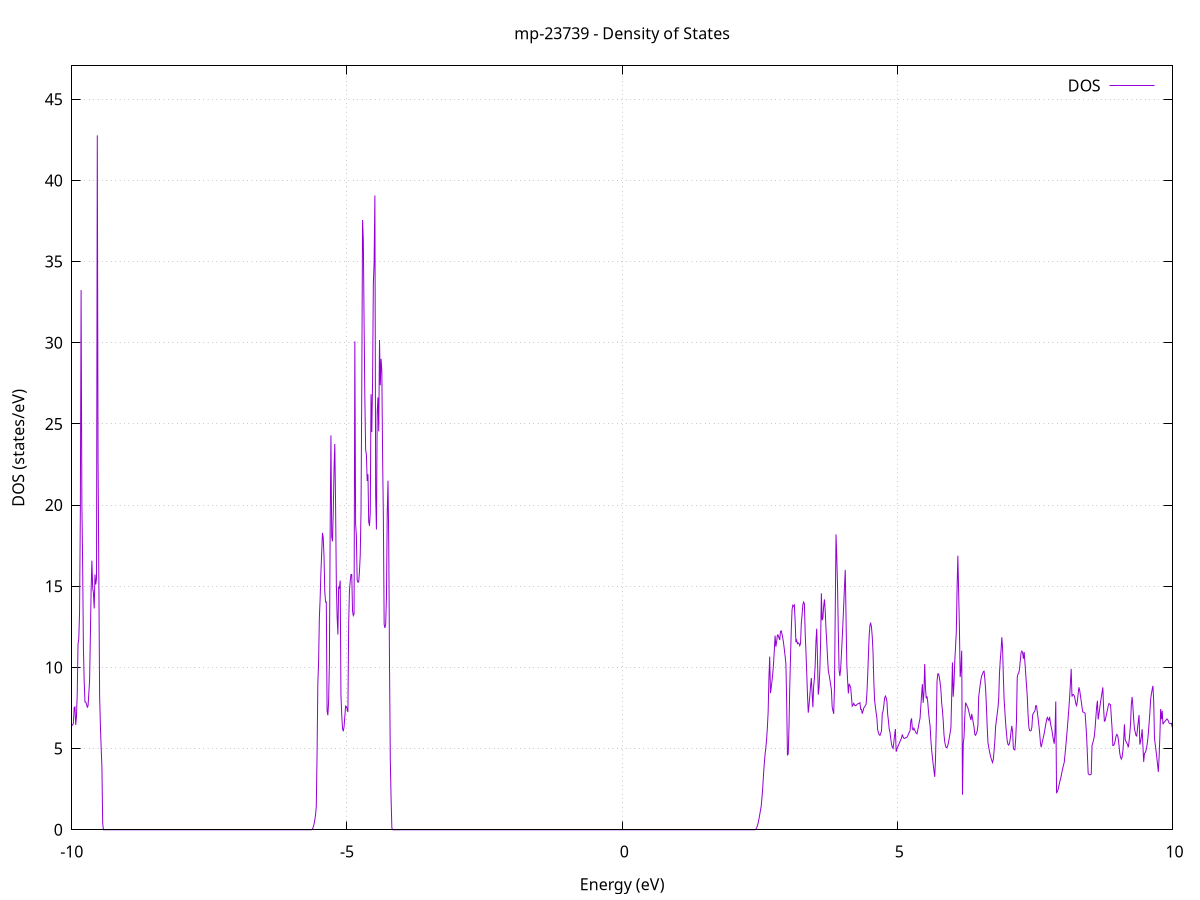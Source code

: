set title 'mp-23739 - Density of States'
set xlabel 'Energy (eV)'
set ylabel 'DOS (states/eV)'
set grid
set xrange [-10:10]
set yrange [0:47.058]
set xzeroaxis lt -1
set terminal png size 800,600
set output 'mp-23739_dos_gnuplot.png'
plot '-' using 1:2 with lines title 'DOS'
-11.610400 0.000000
-11.596300 0.000000
-11.582300 0.000000
-11.568300 0.000000
-11.554300 0.000000
-11.540300 0.000000
-11.526300 0.000000
-11.512300 0.000000
-11.498300 0.000000
-11.484300 0.000000
-11.470200 0.000000
-11.456200 0.000000
-11.442200 0.000000
-11.428200 0.000000
-11.414200 0.000000
-11.400200 0.000000
-11.386200 0.000000
-11.372200 0.000000
-11.358200 0.000000
-11.344100 0.000000
-11.330100 0.000000
-11.316100 0.000000
-11.302100 0.000000
-11.288100 0.000000
-11.274100 0.000000
-11.260100 0.000000
-11.246100 0.000000
-11.232100 0.000000
-11.218000 0.000000
-11.204000 0.000000
-11.190000 0.000000
-11.176000 0.000000
-11.162000 0.000000
-11.148000 0.000000
-11.134000 0.000000
-11.120000 0.000000
-11.105900 0.000000
-11.091900 0.000000
-11.077900 0.000000
-11.063900 0.000000
-11.049900 0.000000
-11.035900 0.000000
-11.021900 0.000000
-11.007900 0.000000
-10.993900 0.000000
-10.979800 0.000000
-10.965800 0.000000
-10.951800 0.000000
-10.937800 0.000000
-10.923800 0.000000
-10.909800 0.000000
-10.895800 0.000000
-10.881800 0.000000
-10.867800 0.000000
-10.853700 0.000000
-10.839700 0.000000
-10.825700 0.000000
-10.811700 0.000000
-10.797700 0.000000
-10.783700 0.000000
-10.769700 0.000000
-10.755700 0.000000
-10.741700 0.000000
-10.727600 0.000000
-10.713600 0.000000
-10.699600 0.000000
-10.685600 0.000000
-10.671600 0.000000
-10.657600 0.000000
-10.643600 0.000000
-10.629600 0.000000
-10.615600 0.000000
-10.601500 0.000000
-10.587500 0.000000
-10.573500 0.000000
-10.559500 0.000000
-10.545500 0.000000
-10.531500 0.000000
-10.517500 0.000000
-10.503500 0.000000
-10.489500 0.000000
-10.475400 0.000000
-10.461400 0.000000
-10.447400 0.000000
-10.433400 0.000000
-10.419400 0.000000
-10.405400 0.000000
-10.391400 0.000000
-10.377400 0.000000
-10.363400 0.000000
-10.349300 0.000000
-10.335300 0.000200
-10.321300 0.035800
-10.307300 0.131600
-10.293300 0.287500
-10.279300 0.503700
-10.265300 0.780000
-10.251300 1.116500
-10.237300 1.505500
-10.223200 1.937100
-10.209200 2.411200
-10.195200 3.106600
-10.181200 3.801700
-10.167200 4.405700
-10.153200 4.922100
-10.139200 5.577100
-10.125200 6.037100
-10.111200 6.338300
-10.097100 6.574700
-10.083100 6.738800
-10.069100 6.669900
-10.055100 6.524400
-10.041100 6.302000
-10.027100 6.356700
-10.013100 6.386200
-9.999100 6.413500
-9.985100 6.467000
-9.971000 6.546700
-9.957000 7.515400
-9.943000 7.563800
-9.929000 6.458200
-9.915000 6.984500
-9.901000 8.403600
-9.887000 11.443000
-9.873000 11.767000
-9.859000 13.339200
-9.844900 19.534400
-9.830900 33.247000
-9.816900 20.152100
-9.802900 16.360600
-9.788900 11.187400
-9.774900 9.143500
-9.760900 7.878700
-9.746900 7.868300
-9.732900 7.742300
-9.718800 7.551600
-9.704800 7.627500
-9.690800 8.382700
-9.676800 9.178200
-9.662800 11.898700
-9.648800 14.783200
-9.634800 16.575100
-9.620800 14.913200
-9.606800 14.573000
-9.592700 13.633000
-9.578700 15.725500
-9.564700 15.115100
-9.550700 15.461300
-9.536700 42.779800
-9.522700 22.685300
-9.508700 15.693300
-9.494700 8.252100
-9.480700 6.491800
-9.466600 5.080900
-9.452600 3.857400
-9.438600 0.387700
-9.424600 0.000000
-9.410600 0.000000
-9.396600 0.000000
-9.382600 0.000000
-9.368600 0.000000
-9.354500 0.000000
-9.340500 0.000000
-9.326500 0.000000
-9.312500 0.000000
-9.298500 0.000000
-9.284500 0.000000
-9.270500 0.000000
-9.256500 0.000000
-9.242500 0.000000
-9.228400 0.000000
-9.214400 0.000000
-9.200400 0.000000
-9.186400 0.000000
-9.172400 0.000000
-9.158400 0.000000
-9.144400 0.000000
-9.130400 0.000000
-9.116400 0.000000
-9.102300 0.000000
-9.088300 0.000000
-9.074300 0.000000
-9.060300 0.000000
-9.046300 0.000000
-9.032300 0.000000
-9.018300 0.000000
-9.004300 0.000000
-8.990300 0.000000
-8.976200 0.000000
-8.962200 0.000000
-8.948200 0.000000
-8.934200 0.000000
-8.920200 0.000000
-8.906200 0.000000
-8.892200 0.000000
-8.878200 0.000000
-8.864200 0.000000
-8.850100 0.000000
-8.836100 0.000000
-8.822100 0.000000
-8.808100 0.000000
-8.794100 0.000000
-8.780100 0.000000
-8.766100 0.000000
-8.752100 0.000000
-8.738100 0.000000
-8.724000 0.000000
-8.710000 0.000000
-8.696000 0.000000
-8.682000 0.000000
-8.668000 0.000000
-8.654000 0.000000
-8.640000 0.000000
-8.626000 0.000000
-8.612000 0.000000
-8.597900 0.000000
-8.583900 0.000000
-8.569900 0.000000
-8.555900 0.000000
-8.541900 0.000000
-8.527900 0.000000
-8.513900 0.000000
-8.499900 0.000000
-8.485900 0.000000
-8.471800 0.000000
-8.457800 0.000000
-8.443800 0.000000
-8.429800 0.000000
-8.415800 0.000000
-8.401800 0.000000
-8.387800 0.000000
-8.373800 0.000000
-8.359800 0.000000
-8.345700 0.000000
-8.331700 0.000000
-8.317700 0.000000
-8.303700 0.000000
-8.289700 0.000000
-8.275700 0.000000
-8.261700 0.000000
-8.247700 0.000000
-8.233700 0.000000
-8.219600 0.000000
-8.205600 0.000000
-8.191600 0.000000
-8.177600 0.000000
-8.163600 0.000000
-8.149600 0.000000
-8.135600 0.000000
-8.121600 0.000000
-8.107600 0.000000
-8.093500 0.000000
-8.079500 0.000000
-8.065500 0.000000
-8.051500 0.000000
-8.037500 0.000000
-8.023500 0.000000
-8.009500 0.000000
-7.995500 0.000000
-7.981500 0.000000
-7.967400 0.000000
-7.953400 0.000000
-7.939400 0.000000
-7.925400 0.000000
-7.911400 0.000000
-7.897400 0.000000
-7.883400 0.000000
-7.869400 0.000000
-7.855400 0.000000
-7.841300 0.000000
-7.827300 0.000000
-7.813300 0.000000
-7.799300 0.000000
-7.785300 0.000000
-7.771300 0.000000
-7.757300 0.000000
-7.743300 0.000000
-7.729300 0.000000
-7.715200 0.000000
-7.701200 0.000000
-7.687200 0.000000
-7.673200 0.000000
-7.659200 0.000000
-7.645200 0.000000
-7.631200 0.000000
-7.617200 0.000000
-7.603100 0.000000
-7.589100 0.000000
-7.575100 0.000000
-7.561100 0.000000
-7.547100 0.000000
-7.533100 0.000000
-7.519100 0.000000
-7.505100 0.000000
-7.491100 0.000000
-7.477000 0.000000
-7.463000 0.000000
-7.449000 0.000000
-7.435000 0.000000
-7.421000 0.000000
-7.407000 0.000000
-7.393000 0.000000
-7.379000 0.000000
-7.365000 0.000000
-7.350900 0.000000
-7.336900 0.000000
-7.322900 0.000000
-7.308900 0.000000
-7.294900 0.000000
-7.280900 0.000000
-7.266900 0.000000
-7.252900 0.000000
-7.238900 0.000000
-7.224800 0.000000
-7.210800 0.000000
-7.196800 0.000000
-7.182800 0.000000
-7.168800 0.000000
-7.154800 0.000000
-7.140800 0.000000
-7.126800 0.000000
-7.112800 0.000000
-7.098700 0.000000
-7.084700 0.000000
-7.070700 0.000000
-7.056700 0.000000
-7.042700 0.000000
-7.028700 0.000000
-7.014700 0.000000
-7.000700 0.000000
-6.986700 0.000000
-6.972600 0.000000
-6.958600 0.000000
-6.944600 0.000000
-6.930600 0.000000
-6.916600 0.000000
-6.902600 0.000000
-6.888600 0.000000
-6.874600 0.000000
-6.860600 0.000000
-6.846500 0.000000
-6.832500 0.000000
-6.818500 0.000000
-6.804500 0.000000
-6.790500 0.000000
-6.776500 0.000000
-6.762500 0.000000
-6.748500 0.000000
-6.734500 0.000000
-6.720400 0.000000
-6.706400 0.000000
-6.692400 0.000000
-6.678400 0.000000
-6.664400 0.000000
-6.650400 0.000000
-6.636400 0.000000
-6.622400 0.000000
-6.608400 0.000000
-6.594300 0.000000
-6.580300 0.000000
-6.566300 0.000000
-6.552300 0.000000
-6.538300 0.000000
-6.524300 0.000000
-6.510300 0.000000
-6.496300 0.000000
-6.482300 0.000000
-6.468200 0.000000
-6.454200 0.000000
-6.440200 0.000000
-6.426200 0.000000
-6.412200 0.000000
-6.398200 0.000000
-6.384200 0.000000
-6.370200 0.000000
-6.356200 0.000000
-6.342100 0.000000
-6.328100 0.000000
-6.314100 0.000000
-6.300100 0.000000
-6.286100 0.000000
-6.272100 0.000000
-6.258100 0.000000
-6.244100 0.000000
-6.230100 0.000000
-6.216000 0.000000
-6.202000 0.000000
-6.188000 0.000000
-6.174000 0.000000
-6.160000 0.000000
-6.146000 0.000000
-6.132000 0.000000
-6.118000 0.000000
-6.104000 0.000000
-6.089900 0.000000
-6.075900 0.000000
-6.061900 0.000000
-6.047900 0.000000
-6.033900 0.000000
-6.019900 0.000000
-6.005900 0.000000
-5.991900 0.000000
-5.977900 0.000000
-5.963800 0.000000
-5.949800 0.000000
-5.935800 0.000000
-5.921800 0.000000
-5.907800 0.000000
-5.893800 0.000000
-5.879800 0.000000
-5.865800 0.000000
-5.851700 0.000000
-5.837700 0.000000
-5.823700 0.000000
-5.809700 0.000000
-5.795700 0.000000
-5.781700 0.000000
-5.767700 0.000000
-5.753700 0.000000
-5.739700 0.000000
-5.725600 0.000000
-5.711600 0.000000
-5.697600 0.000000
-5.683600 0.000000
-5.669600 0.000000
-5.655600 0.000000
-5.641600 0.000400
-5.627600 0.042300
-5.613600 0.153800
-5.599500 0.334800
-5.585500 0.585500
-5.571500 0.905600
-5.557500 1.421600
-5.543500 4.672200
-5.529500 8.972800
-5.515500 10.333500
-5.501500 13.070600
-5.487500 14.243000
-5.473400 15.860900
-5.459400 17.049300
-5.445400 18.285500
-5.431400 17.972400
-5.417400 16.866900
-5.403400 14.693500
-5.389400 14.027500
-5.375400 14.031700
-5.361400 7.315300
-5.347300 7.054000
-5.333300 7.910800
-5.319300 10.360600
-5.305300 18.564300
-5.291300 24.295700
-5.277300 18.040700
-5.263300 17.769200
-5.249300 19.515400
-5.235300 22.186500
-5.221200 23.764800
-5.207200 20.113100
-5.193200 15.163600
-5.179200 13.157400
-5.165200 12.028600
-5.151200 14.989900
-5.137200 14.903000
-5.123200 15.351800
-5.109200 8.267800
-5.095100 7.064200
-5.081100 6.250900
-5.067100 6.066300
-5.053100 6.344100
-5.039100 6.968600
-5.025100 7.622100
-5.011100 7.585200
-4.997100 7.445000
-4.983100 7.250600
-4.969000 12.694600
-4.955000 14.729600
-4.941000 15.305600
-4.927000 15.724600
-4.913000 15.725400
-4.899000 13.474100
-4.885000 13.195100
-4.871000 13.296100
-4.857000 30.087800
-4.842900 18.824900
-4.828900 18.111800
-4.814900 15.389400
-4.800900 15.252900
-4.786900 15.265500
-4.772900 15.920900
-4.758900 16.924900
-4.744900 19.538100
-4.730900 27.223300
-4.716800 37.564300
-4.702800 36.346900
-4.688800 31.210900
-4.674800 26.521900
-4.660800 23.413000
-4.646800 23.088700
-4.632800 21.486000
-4.618800 21.904100
-4.604800 18.974000
-4.590700 18.724300
-4.576700 19.532800
-4.562700 26.831700
-4.548700 24.498700
-4.534700 27.617900
-4.520700 33.642800
-4.506700 34.935200
-4.492700 39.075300
-4.478700 20.600000
-4.464600 18.498300
-4.450600 25.709400
-4.436600 26.633100
-4.422600 24.543800
-4.408600 30.170500
-4.394600 27.383500
-4.380600 29.010500
-4.366600 28.251300
-4.352600 23.065000
-4.338500 19.193800
-4.324500 12.662600
-4.310500 12.432100
-4.296500 12.666400
-4.282500 14.305900
-4.268500 19.528200
-4.254500 21.506400
-4.240500 17.508600
-4.226500 9.956900
-4.212400 4.254700
-4.198400 1.921700
-4.184400 0.116900
-4.170400 0.000000
-4.156400 0.000000
-4.142400 0.000000
-4.128400 0.000000
-4.114400 0.000000
-4.100300 0.000000
-4.086300 0.000000
-4.072300 0.000000
-4.058300 0.000000
-4.044300 0.000000
-4.030300 0.000000
-4.016300 0.000000
-4.002300 0.000000
-3.988300 0.000000
-3.974200 0.000000
-3.960200 0.000000
-3.946200 0.000000
-3.932200 0.000000
-3.918200 0.000000
-3.904200 0.000000
-3.890200 0.000000
-3.876200 0.000000
-3.862200 0.000000
-3.848100 0.000000
-3.834100 0.000000
-3.820100 0.000000
-3.806100 0.000000
-3.792100 0.000000
-3.778100 0.000000
-3.764100 0.000000
-3.750100 0.000000
-3.736100 0.000000
-3.722000 0.000000
-3.708000 0.000000
-3.694000 0.000000
-3.680000 0.000000
-3.666000 0.000000
-3.652000 0.000000
-3.638000 0.000000
-3.624000 0.000000
-3.610000 0.000000
-3.595900 0.000000
-3.581900 0.000000
-3.567900 0.000000
-3.553900 0.000000
-3.539900 0.000000
-3.525900 0.000000
-3.511900 0.000000
-3.497900 0.000000
-3.483900 0.000000
-3.469800 0.000000
-3.455800 0.000000
-3.441800 0.000000
-3.427800 0.000000
-3.413800 0.000000
-3.399800 0.000000
-3.385800 0.000000
-3.371800 0.000000
-3.357800 0.000000
-3.343700 0.000000
-3.329700 0.000000
-3.315700 0.000000
-3.301700 0.000000
-3.287700 0.000000
-3.273700 0.000000
-3.259700 0.000000
-3.245700 0.000000
-3.231700 0.000000
-3.217600 0.000000
-3.203600 0.000000
-3.189600 0.000000
-3.175600 0.000000
-3.161600 0.000000
-3.147600 0.000000
-3.133600 0.000000
-3.119600 0.000000
-3.105600 0.000000
-3.091500 0.000000
-3.077500 0.000000
-3.063500 0.000000
-3.049500 0.000000
-3.035500 0.000000
-3.021500 0.000000
-3.007500 0.000000
-2.993500 0.000000
-2.979500 0.000000
-2.965400 0.000000
-2.951400 0.000000
-2.937400 0.000000
-2.923400 0.000000
-2.909400 0.000000
-2.895400 0.000000
-2.881400 0.000000
-2.867400 0.000000
-2.853400 0.000000
-2.839300 0.000000
-2.825300 0.000000
-2.811300 0.000000
-2.797300 0.000000
-2.783300 0.000000
-2.769300 0.000000
-2.755300 0.000000
-2.741300 0.000000
-2.727300 0.000000
-2.713200 0.000000
-2.699200 0.000000
-2.685200 0.000000
-2.671200 0.000000
-2.657200 0.000000
-2.643200 0.000000
-2.629200 0.000000
-2.615200 0.000000
-2.601200 0.000000
-2.587100 0.000000
-2.573100 0.000000
-2.559100 0.000000
-2.545100 0.000000
-2.531100 0.000000
-2.517100 0.000000
-2.503100 0.000000
-2.489100 0.000000
-2.475100 0.000000
-2.461000 0.000000
-2.447000 0.000000
-2.433000 0.000000
-2.419000 0.000000
-2.405000 0.000000
-2.391000 0.000000
-2.377000 0.000000
-2.363000 0.000000
-2.349000 0.000000
-2.334900 0.000000
-2.320900 0.000000
-2.306900 0.000000
-2.292900 0.000000
-2.278900 0.000000
-2.264900 0.000000
-2.250900 0.000000
-2.236900 0.000000
-2.222800 0.000000
-2.208800 0.000000
-2.194800 0.000000
-2.180800 0.000000
-2.166800 0.000000
-2.152800 0.000000
-2.138800 0.000000
-2.124800 0.000000
-2.110800 0.000000
-2.096700 0.000000
-2.082700 0.000000
-2.068700 0.000000
-2.054700 0.000000
-2.040700 0.000000
-2.026700 0.000000
-2.012700 0.000000
-1.998700 0.000000
-1.984700 0.000000
-1.970600 0.000000
-1.956600 0.000000
-1.942600 0.000000
-1.928600 0.000000
-1.914600 0.000000
-1.900600 0.000000
-1.886600 0.000000
-1.872600 0.000000
-1.858600 0.000000
-1.844500 0.000000
-1.830500 0.000000
-1.816500 0.000000
-1.802500 0.000000
-1.788500 0.000000
-1.774500 0.000000
-1.760500 0.000000
-1.746500 0.000000
-1.732500 0.000000
-1.718400 0.000000
-1.704400 0.000000
-1.690400 0.000000
-1.676400 0.000000
-1.662400 0.000000
-1.648400 0.000000
-1.634400 0.000000
-1.620400 0.000000
-1.606400 0.000000
-1.592300 0.000000
-1.578300 0.000000
-1.564300 0.000000
-1.550300 0.000000
-1.536300 0.000000
-1.522300 0.000000
-1.508300 0.000000
-1.494300 0.000000
-1.480300 0.000000
-1.466200 0.000000
-1.452200 0.000000
-1.438200 0.000000
-1.424200 0.000000
-1.410200 0.000000
-1.396200 0.000000
-1.382200 0.000000
-1.368200 0.000000
-1.354200 0.000000
-1.340100 0.000000
-1.326100 0.000000
-1.312100 0.000000
-1.298100 0.000000
-1.284100 0.000000
-1.270100 0.000000
-1.256100 0.000000
-1.242100 0.000000
-1.228100 0.000000
-1.214000 0.000000
-1.200000 0.000000
-1.186000 0.000000
-1.172000 0.000000
-1.158000 0.000000
-1.144000 0.000000
-1.130000 0.000000
-1.116000 0.000000
-1.102000 0.000000
-1.087900 0.000000
-1.073900 0.000000
-1.059900 0.000000
-1.045900 0.000000
-1.031900 0.000000
-1.017900 0.000000
-1.003900 0.000000
-0.989900 0.000000
-0.975900 0.000000
-0.961800 0.000000
-0.947800 0.000000
-0.933800 0.000000
-0.919800 0.000000
-0.905800 0.000000
-0.891800 0.000000
-0.877800 0.000000
-0.863800 0.000000
-0.849800 0.000000
-0.835700 0.000000
-0.821700 0.000000
-0.807700 0.000000
-0.793700 0.000000
-0.779700 0.000000
-0.765700 0.000000
-0.751700 0.000000
-0.737700 0.000000
-0.723700 0.000000
-0.709600 0.000000
-0.695600 0.000000
-0.681600 0.000000
-0.667600 0.000000
-0.653600 0.000000
-0.639600 0.000000
-0.625600 0.000000
-0.611600 0.000000
-0.597600 0.000000
-0.583500 0.000000
-0.569500 0.000000
-0.555500 0.000000
-0.541500 0.000000
-0.527500 0.000000
-0.513500 0.000000
-0.499500 0.000000
-0.485500 0.000000
-0.471400 0.000000
-0.457400 0.000000
-0.443400 0.000000
-0.429400 0.000000
-0.415400 0.000000
-0.401400 0.000000
-0.387400 0.000000
-0.373400 0.000000
-0.359400 0.000000
-0.345300 0.000000
-0.331300 0.000000
-0.317300 0.000000
-0.303300 0.000000
-0.289300 0.000000
-0.275300 0.000000
-0.261300 0.000000
-0.247300 0.000000
-0.233300 0.000000
-0.219200 0.000000
-0.205200 0.000000
-0.191200 0.000000
-0.177200 0.000000
-0.163200 0.000000
-0.149200 0.000000
-0.135200 0.000000
-0.121200 0.000000
-0.107200 0.000000
-0.093100 0.000000
-0.079100 0.000000
-0.065100 0.000000
-0.051100 0.000000
-0.037100 0.000000
-0.023100 0.000000
-0.009100 0.000000
0.004900 0.000000
0.018900 0.000000
0.033000 0.000000
0.047000 0.000000
0.061000 0.000000
0.075000 0.000000
0.089000 0.000000
0.103000 0.000000
0.117000 0.000000
0.131000 0.000000
0.145000 0.000000
0.159100 0.000000
0.173100 0.000000
0.187100 0.000000
0.201100 0.000000
0.215100 0.000000
0.229100 0.000000
0.243100 0.000000
0.257100 0.000000
0.271100 0.000000
0.285200 0.000000
0.299200 0.000000
0.313200 0.000000
0.327200 0.000000
0.341200 0.000000
0.355200 0.000000
0.369200 0.000000
0.383200 0.000000
0.397200 0.000000
0.411300 0.000000
0.425300 0.000000
0.439300 0.000000
0.453300 0.000000
0.467300 0.000000
0.481300 0.000000
0.495300 0.000000
0.509300 0.000000
0.523300 0.000000
0.537400 0.000000
0.551400 0.000000
0.565400 0.000000
0.579400 0.000000
0.593400 0.000000
0.607400 0.000000
0.621400 0.000000
0.635400 0.000000
0.649400 0.000000
0.663500 0.000000
0.677500 0.000000
0.691500 0.000000
0.705500 0.000000
0.719500 0.000000
0.733500 0.000000
0.747500 0.000000
0.761500 0.000000
0.775500 0.000000
0.789600 0.000000
0.803600 0.000000
0.817600 0.000000
0.831600 0.000000
0.845600 0.000000
0.859600 0.000000
0.873600 0.000000
0.887600 0.000000
0.901600 0.000000
0.915700 0.000000
0.929700 0.000000
0.943700 0.000000
0.957700 0.000000
0.971700 0.000000
0.985700 0.000000
0.999700 0.000000
1.013700 0.000000
1.027700 0.000000
1.041800 0.000000
1.055800 0.000000
1.069800 0.000000
1.083800 0.000000
1.097800 0.000000
1.111800 0.000000
1.125800 0.000000
1.139800 0.000000
1.153800 0.000000
1.167900 0.000000
1.181900 0.000000
1.195900 0.000000
1.209900 0.000000
1.223900 0.000000
1.237900 0.000000
1.251900 0.000000
1.265900 0.000000
1.280000 0.000000
1.294000 0.000000
1.308000 0.000000
1.322000 0.000000
1.336000 0.000000
1.350000 0.000000
1.364000 0.000000
1.378000 0.000000
1.392000 0.000000
1.406100 0.000000
1.420100 0.000000
1.434100 0.000000
1.448100 0.000000
1.462100 0.000000
1.476100 0.000000
1.490100 0.000000
1.504100 0.000000
1.518100 0.000000
1.532200 0.000000
1.546200 0.000000
1.560200 0.000000
1.574200 0.000000
1.588200 0.000000
1.602200 0.000000
1.616200 0.000000
1.630200 0.000000
1.644200 0.000000
1.658300 0.000000
1.672300 0.000000
1.686300 0.000000
1.700300 0.000000
1.714300 0.000000
1.728300 0.000000
1.742300 0.000000
1.756300 0.000000
1.770300 0.000000
1.784400 0.000000
1.798400 0.000000
1.812400 0.000000
1.826400 0.000000
1.840400 0.000000
1.854400 0.000000
1.868400 0.000000
1.882400 0.000000
1.896400 0.000000
1.910500 0.000000
1.924500 0.000000
1.938500 0.000000
1.952500 0.000000
1.966500 0.000000
1.980500 0.000000
1.994500 0.000000
2.008500 0.000000
2.022500 0.000000
2.036600 0.000000
2.050600 0.000000
2.064600 0.000000
2.078600 0.000000
2.092600 0.000000
2.106600 0.000000
2.120600 0.000000
2.134600 0.000000
2.148600 0.000000
2.162700 0.000000
2.176700 0.000000
2.190700 0.000000
2.204700 0.000000
2.218700 0.000000
2.232700 0.000000
2.246700 0.000000
2.260700 0.000000
2.274700 0.000000
2.288800 0.000000
2.302800 0.000000
2.316800 0.000000
2.330800 0.000000
2.344800 0.000000
2.358800 0.000000
2.372800 0.000000
2.386800 0.000000
2.400800 0.000000
2.414900 0.000400
2.428900 0.030900
2.442900 0.110500
2.456900 0.239200
2.470900 0.417000
2.484900 0.643900
2.498900 0.914900
2.512900 1.190700
2.526900 1.462700
2.541000 1.994600
2.555000 2.623500
2.569000 3.416000
2.583000 4.097000
2.597000 4.642800
2.611000 5.053500
2.625000 5.580400
2.639000 6.313700
2.653000 7.254900
2.667100 9.384600
2.681100 10.666200
2.695100 8.416900
2.709100 8.776000
2.723100 9.184700
2.737100 9.642700
2.751100 10.241700
2.765100 11.069200
2.779100 11.959800
2.793200 11.277400
2.807200 11.572700
2.821200 11.997700
2.835200 11.992600
2.849200 11.829700
2.863200 11.687500
2.877200 12.221000
2.891200 12.252500
2.905200 12.046700
2.919300 11.798800
2.933300 11.490800
2.947300 11.102300
2.961300 10.680900
2.975300 10.231900
2.989300 7.924100
3.003300 4.614900
3.017300 4.659100
3.031400 6.293000
3.045400 8.797300
3.059400 10.602500
3.073400 12.348200
3.087400 13.564000
3.101400 13.833400
3.115400 13.773300
3.129400 13.842500
3.143400 12.853900
3.157500 11.556300
3.171500 11.678100
3.185500 11.465900
3.199500 11.517800
3.213500 11.475700
3.227500 11.339400
3.241500 11.482000
3.255500 12.716000
3.269500 13.231400
3.283600 13.868200
3.297600 14.028100
3.311600 13.918100
3.325600 12.126100
3.339600 11.000600
3.353600 9.691500
3.367600 8.312400
3.381600 7.213800
3.395600 7.674200
3.409700 8.249900
3.423700 8.880900
3.437700 9.348900
3.451700 8.409100
3.465700 7.543100
3.479700 8.849900
3.493700 9.335100
3.507700 10.177600
3.521700 11.609800
3.535800 12.388300
3.549800 10.489500
3.563800 8.326400
3.577800 8.770100
3.591800 9.822200
3.605800 11.487100
3.619800 14.567300
3.633800 12.907600
3.647800 13.041800
3.661900 13.774800
3.675900 14.191100
3.689900 13.483800
3.703900 12.375600
3.717900 11.554200
3.731900 10.596300
3.745900 9.800800
3.759900 9.550700
3.773900 9.268100
3.788000 8.953000
3.802000 8.631900
3.816000 7.576800
3.830000 7.338600
3.844000 7.143300
3.858000 8.772800
3.872000 13.437000
3.886000 18.195400
3.900000 16.800800
3.914100 14.935700
3.928100 12.140700
3.942100 9.830600
3.956100 9.468400
3.970100 9.903500
3.984100 10.793900
3.998100 11.747400
4.012100 12.764100
4.026100 13.843800
4.040200 14.986400
4.054200 16.010500
4.068200 13.092600
4.082200 10.190300
4.096200 9.227700
4.110200 8.397500
4.124200 8.993000
4.138200 8.880300
4.152200 8.777600
4.166300 8.200100
4.180300 7.614400
4.194300 7.675300
4.208300 7.789500
4.222300 7.690500
4.236300 7.647100
4.250300 7.659500
4.264300 7.710500
4.278300 7.752700
4.292400 7.770700
4.306400 7.792700
4.320400 7.829900
4.334400 7.419900
4.348400 7.424200
4.362400 7.152600
4.376400 7.307300
4.390400 7.505600
4.404400 7.567200
4.418500 7.648000
4.432500 7.731500
4.446500 8.356700
4.460500 9.414300
4.474500 10.724500
4.488500 11.968000
4.502500 12.607300
4.516500 12.719700
4.530500 12.479400
4.544600 11.886400
4.558600 10.932600
4.572600 9.178300
4.586600 8.010100
4.600600 7.591500
4.614600 7.218700
4.628600 6.891700
4.642600 6.160000
4.656600 5.989000
4.670700 5.859400
4.684700 5.819000
4.698700 5.937900
4.712700 6.102400
4.726700 7.169800
4.740700 7.304900
4.754700 7.663400
4.768700 8.103900
4.782800 8.234600
4.796800 8.131600
4.810800 7.914000
4.824800 7.102200
4.838800 6.703500
4.852800 6.196800
4.866800 5.994200
4.880800 5.609600
4.894800 5.275300
4.908900 5.082600
4.922900 5.011900
4.936900 5.406400
4.950900 5.837200
4.964900 6.205800
4.978900 4.811200
4.992900 4.981800
5.006900 5.099600
5.020900 5.215400
5.035000 5.329400
5.049000 5.441400
5.063000 5.551600
5.077000 5.659900
5.091000 5.872900
5.105000 5.718300
5.119000 5.634300
5.133000 5.627000
5.147000 5.657400
5.161100 5.681300
5.175100 5.698500
5.189100 5.788100
5.203100 5.907600
5.217100 6.009100
5.231100 6.092700
5.245100 6.700400
5.259100 6.865500
5.273100 6.214700
5.287200 6.153500
5.301200 6.268200
5.315200 6.148100
5.329200 6.039200
5.343200 5.951100
5.357200 5.913700
5.371200 6.132600
5.385200 6.383800
5.399200 6.648900
5.413300 6.875200
5.427300 7.618300
5.441300 8.341100
5.455300 8.968400
5.469300 7.822800
5.483300 8.401600
5.497300 10.215700
5.511300 8.718100
5.525300 8.097900
5.539400 8.217600
5.553400 7.849100
5.567400 7.244800
5.581400 6.766500
5.595400 6.390500
5.609400 5.544200
5.623400 4.926400
5.637400 4.475400
5.651400 4.047700
5.665500 3.643200
5.679500 3.261900
5.693500 4.317300
5.707500 6.297900
5.721500 9.165800
5.735500 9.605000
5.749500 9.600600
5.763500 9.390700
5.777500 9.058800
5.791600 8.630300
5.805600 7.815700
5.819600 7.366400
5.833600 6.737400
5.847600 5.870700
5.861600 5.415700
5.875600 5.184200
5.889600 5.050800
5.903600 5.071600
5.917700 5.195600
5.931700 5.415500
5.945700 5.692500
5.959700 5.978000
5.973700 6.271900
5.987700 8.202900
6.001700 10.304400
6.015700 8.198100
6.029700 8.979700
6.043800 10.380000
6.057800 11.247600
6.071800 12.192000
6.085800 14.825900
6.099800 16.881100
6.113800 14.720600
6.127800 12.502400
6.141800 9.412300
6.155800 9.877700
6.169900 11.029100
6.183900 2.161600
6.197900 5.293500
6.211900 5.702900
6.225900 6.940400
6.239900 7.827900
6.253900 7.734800
6.267900 7.617600
6.281900 7.518800
6.296000 7.335100
6.310000 7.129300
6.324000 6.936500
6.338000 6.756800
6.352000 7.141900
6.366000 6.868000
6.380000 6.601400
6.394000 6.327500
6.408000 5.872600
6.422100 5.819200
6.436100 5.936300
6.450100 6.074800
6.464100 6.417600
6.478100 8.167300
6.492100 8.565500
6.506100 8.933400
6.520100 9.276000
6.534200 9.500700
6.548200 9.596100
6.562200 9.735300
6.576200 9.769500
6.590200 9.287600
6.604200 8.654200
6.618200 7.652700
6.632200 6.424200
6.646200 5.384700
6.660300 5.093500
6.674300 4.836100
6.688300 4.612600
6.702300 4.422900
6.716300 4.267100
6.730300 4.145100
6.744300 4.345500
6.758300 4.885800
6.772300 5.490600
6.786400 6.371200
6.800400 6.758800
6.814400 7.127900
6.828400 7.504400
6.842400 8.079100
6.856400 9.658500
6.870400 10.448300
6.884400 11.014900
6.898400 11.858800
6.912500 11.196200
6.926500 9.446900
6.940500 8.021800
6.954500 7.285900
6.968500 6.535300
6.982500 5.964500
6.996500 5.490700
7.010500 5.262200
7.024500 5.212800
7.038600 5.331500
7.052600 5.612600
7.066600 6.054300
7.080600 6.397700
7.094600 6.037500
7.108600 5.013900
7.122600 4.939800
7.136600 4.922100
7.150600 5.594200
7.164700 6.665400
7.178700 9.383600
7.192700 9.603900
7.206700 9.652700
7.220700 9.917800
7.234700 10.427700
7.248700 10.900300
7.262700 11.004300
7.276700 10.925600
7.290800 10.536300
7.304800 10.949200
7.318800 10.300200
7.332800 9.604700
7.346800 8.918300
7.360800 8.240700
7.374800 7.155900
7.388800 6.347500
7.402800 6.114500
7.416900 6.086800
7.430900 6.111800
7.444900 6.324900
7.458900 7.072800
7.472900 7.185100
7.486900 7.259100
7.500900 7.331200
7.514900 7.642100
7.528900 7.638900
7.543000 7.278100
7.557000 6.886700
7.571000 6.464700
7.585000 6.012200
7.599000 5.415500
7.613000 5.086400
7.627000 5.295300
7.641000 5.508100
7.655000 5.725000
7.669100 5.938800
7.683100 6.207600
7.697100 6.501200
7.711100 6.737800
7.725100 6.917300
7.739100 6.812900
7.753100 6.742500
7.767100 6.955200
7.781100 6.601500
7.795200 6.338700
7.809200 6.130700
7.823200 5.799600
7.837200 5.524900
7.851200 5.300800
7.865200 5.998800
7.879200 7.902600
7.893200 2.290300
7.907200 2.340100
7.921300 2.481500
7.935300 2.700100
7.949300 2.909800
7.963300 3.110600
7.977300 3.302600
7.991300 3.561400
8.005300 3.787300
8.019300 3.975300
8.033300 4.162300
8.047400 4.644800
8.061400 5.153400
8.075400 5.688300
8.089400 6.266900
8.103400 6.867700
8.117400 7.490900
8.131400 8.191400
8.145400 9.017200
8.159400 9.909500
8.173500 8.205200
8.187500 8.320600
8.201500 8.333300
8.215500 8.243300
8.229500 8.050700
8.243500 7.755400
8.257500 7.648100
8.271500 7.920500
8.285600 8.378700
8.299600 8.775600
8.313600 8.582900
8.327600 8.256800
8.341600 7.916500
8.355600 7.563600
8.369600 7.257900
8.383600 7.244900
8.397600 7.216300
8.411700 7.172000
8.425700 6.502300
8.439700 5.750700
8.453700 4.628300
8.467700 3.477900
8.481700 3.408100
8.495700 3.380100
8.509700 3.392700
8.523700 3.428000
8.537800 5.196300
8.551800 5.359200
8.565800 5.530800
8.579800 5.771700
8.593800 6.266500
8.607800 6.947900
8.621800 7.562300
8.635800 7.946900
8.649800 6.795800
8.663900 7.140200
8.677900 7.492900
8.691900 7.846300
8.705900 8.156000
8.719900 8.457300
8.733900 8.771800
8.747900 7.499200
8.761900 6.689900
8.775900 6.725000
8.790000 6.949000
8.804000 7.173100
8.818000 7.397300
8.832000 7.619400
8.846000 7.775800
8.860000 7.733300
8.874000 7.704400
8.888000 6.958000
8.902000 6.251800
8.916100 5.190900
8.930100 5.193400
8.944100 5.288200
8.958100 5.475100
8.972100 5.734800
8.986100 5.871600
9.000100 5.835300
9.014100 5.625800
9.028100 5.188200
9.042200 4.700000
9.056200 4.475300
9.070200 4.353000
9.084200 4.476700
9.098200 4.847300
9.112200 5.460000
9.126200 6.494100
9.140200 5.581200
9.154200 5.439100
9.168300 5.335600
9.182300 5.270600
9.196300 5.077200
9.210300 5.423100
9.224300 5.932100
9.238300 6.557900
9.252300 7.748900
9.266300 8.181100
9.280300 7.601900
9.294400 6.827400
9.308400 6.216600
9.322400 6.013000
9.336400 5.814600
9.350400 5.773900
9.364400 6.258000
9.378400 6.671500
9.392400 7.070600
9.406400 5.251400
9.420500 5.438400
9.434500 5.754200
9.448500 6.198800
9.462500 5.173500
9.476500 4.183100
9.490500 4.704400
9.504500 4.748200
9.518500 4.878200
9.532500 5.105900
9.546600 5.435800
9.560600 5.941400
9.574600 6.548300
9.588600 7.200900
9.602600 8.028500
9.616600 8.366100
9.630600 8.645000
9.644600 8.865300
9.658600 7.918400
9.672700 5.623000
9.686700 5.259500
9.700700 4.871300
9.714700 4.458400
9.728700 4.020800
9.742700 3.565200
9.756700 4.482800
9.770700 5.780400
9.784700 7.436800
9.798800 6.807900
9.812800 7.337500
9.826800 6.500200
9.840800 6.597500
9.854800 6.643400
9.868800 6.697400
9.882800 6.759500
9.896800 6.829600
9.910800 6.797200
9.924900 6.692400
9.938900 6.575300
9.952900 6.540700
9.966900 6.544700
9.980900 6.553500
9.994900 6.322700
10.008900 7.486800
10.022900 11.757100
10.037000 8.188000
10.051000 8.042900
10.065000 8.314400
10.079000 8.975400
10.093000 9.527400
10.107000 9.710200
10.121000 9.037900
10.135000 9.047400
10.149000 8.964500
10.163100 8.907000
10.177100 8.693700
10.191100 8.296300
10.205100 7.867600
10.219100 7.406900
10.233100 6.913300
10.247100 5.554700
10.261100 4.497300
10.275100 4.051500
10.289200 4.460600
10.303200 4.685600
10.317200 5.621200
10.331200 7.070200
10.345200 7.313900
10.359200 7.570200
10.373200 7.850100
10.387200 8.223000
10.401200 8.613100
10.415300 9.048500
10.429300 10.320600
10.443300 12.116300
10.457300 9.489900
10.471300 8.651700
10.485300 8.199700
10.499300 7.707600
10.513300 7.014500
10.527300 6.097300
10.541400 5.390600
10.555400 4.776400
10.569400 4.173100
10.583400 3.580500
10.597400 3.291900
10.611400 3.157400
10.625400 3.052600
10.639400 2.977400
10.653400 2.931800
10.667500 2.915900
10.681500 2.929600
10.695500 3.051600
10.709500 3.267300
10.723500 3.565900
10.737500 4.540300
10.751500 5.970900
10.765500 7.178700
10.779500 8.174700
10.793600 10.312200
10.807600 11.988900
10.821600 13.650200
10.835600 15.042600
10.849600 16.494800
10.863600 18.341000
10.877600 13.644700
10.891600 7.679500
10.905600 6.378400
10.919700 5.037500
10.933700 5.220200
10.947700 5.480300
10.961700 5.698700
10.975700 5.875500
10.989700 6.516400
11.003700 6.921800
11.017700 6.602400
11.031700 7.028200
11.045800 8.027300
11.059800 10.117500
11.073800 9.544600
11.087800 9.669600
11.101800 9.702000
11.115800 9.641900
11.129800 9.720100
11.143800 9.538500
11.157800 9.343600
11.171900 9.133500
11.185900 8.908100
11.199900 8.667200
11.213900 8.370200
11.227900 8.032800
11.241900 7.686900
11.255900 7.402900
11.269900 7.095600
11.283900 6.764900
11.298000 6.474400
11.312000 6.249600
11.326000 6.055300
11.340000 5.926200
11.354000 5.843900
11.368000 5.721500
11.382000 5.729400
11.396000 5.881700
11.410000 15.289900
11.424100 7.097100
11.438100 6.881400
11.452100 6.691200
11.466100 6.527300
11.480100 6.372400
11.494100 6.226500
11.508100 6.178500
11.522100 6.384100
11.536100 7.718200
11.550200 8.681500
11.564200 9.562700
11.578200 10.361700
11.592200 11.153000
11.606200 12.381500
11.620200 19.492300
11.634200 9.443900
11.648200 7.307900
11.662200 6.082900
11.676300 6.740800
11.690300 7.324200
11.704300 7.960900
11.718300 10.042700
11.732300 11.310900
11.746300 12.487200
11.760300 15.380000
11.774300 13.499200
11.788400 9.635300
11.802400 6.812900
11.816400 5.768600
11.830400 5.386900
11.844400 5.509100
11.858400 5.895500
11.872400 6.890400
11.886400 7.095500
11.900400 7.156100
11.914500 7.469900
11.928500 7.724000
11.942500 7.918400
11.956500 8.053400
11.970500 8.129000
11.984500 8.145200
11.998500 8.102100
12.012500 7.999700
12.026500 7.993000
12.040600 8.472900
12.054600 9.345400
12.068600 11.231400
12.082600 12.467400
12.096600 13.511200
12.110600 13.717500
12.124600 13.799600
12.138600 13.483700
12.152600 11.781900
12.166700 9.391400
12.180700 8.952500
12.194700 8.478300
12.208700 8.003600
12.222700 7.694900
12.236700 7.504900
12.250700 7.375900
12.264700 7.235800
12.278700 7.085500
12.292800 8.624600
12.306800 7.941200
12.320800 7.308100
12.334800 6.771800
12.348800 6.664700
12.362800 6.575800
12.376800 6.505100
12.390800 6.446500
12.404800 6.337900
12.418900 6.212800
12.432900 6.145000
12.446900 6.134400
12.460900 6.215100
12.474900 6.458000
12.488900 6.950800
12.502900 7.178100
12.516900 8.021200
12.530900 9.918300
12.545000 9.959200
12.559000 9.921200
12.573000 9.804100
12.587000 9.608000
12.601000 9.333000
12.615000 8.978900
12.629000 8.630200
12.643000 7.950900
12.657000 7.132500
12.671100 5.965000
12.685100 5.903800
12.699100 5.988900
12.713100 6.029400
12.727100 6.087800
12.741100 6.153000
12.755100 6.225100
12.769100 6.231100
12.783100 6.109300
12.797200 6.005500
12.811200 5.901500
12.825200 5.794300
12.839200 7.490500
12.853200 9.482700
12.867200 8.689100
12.881200 6.795200
12.895200 7.429100
12.909200 7.975600
12.923300 8.304700
12.937300 8.581600
12.951300 8.850800
12.965300 10.186200
12.979300 10.093700
12.993300 9.965900
13.007300 9.881700
13.021300 9.847500
13.035300 12.894800
13.049400 10.659500
13.063400 9.654400
13.077400 9.690900
13.091400 9.159200
13.105400 8.724800
13.119400 8.387600
13.133400 6.771800
13.147400 6.513700
13.161400 6.633700
13.175500 14.250400
13.189500 8.232000
13.203500 8.027400
13.217500 8.145100
13.231500 7.818700
13.245500 7.489600
13.259500 7.019700
13.273500 6.520000
13.287500 6.677900
13.301600 7.344300
13.315600 8.021100
13.329600 8.605100
13.343600 8.998100
13.357600 11.465700
13.371600 12.031900
13.385600 11.895200
13.399600 11.654800
13.413600 11.391300
13.427700 11.104900
13.441700 9.921200
13.455700 9.150300
13.469700 7.298400
13.483700 6.587700
13.497700 6.124700
13.511700 5.826000
13.525700 5.706000
13.539800 5.738900
13.553800 5.732700
13.567800 5.979400
13.581800 6.234900
13.595800 7.429800
13.609800 7.235000
13.623800 8.167400
13.637800 8.377200
13.651800 8.567600
13.665900 9.632700
13.679900 6.152200
13.693900 6.038100
13.707900 5.944200
13.721900 5.870300
13.735900 5.816600
13.749900 5.824100
13.763900 5.931000
13.777900 6.123100
13.792000 6.381000
13.806000 6.644000
13.820000 6.866300
13.834000 7.048100
13.848000 7.800800
13.862000 8.148000
13.876000 7.820300
13.890000 7.739400
13.904000 8.073000
13.918100 9.967600
13.932100 9.272300
13.946100 8.513200
13.960100 7.789400
13.974100 7.108700
13.988100 6.212000
14.002100 5.668100
14.016100 5.276900
14.030100 5.052900
14.044200 4.935300
14.058200 4.897500
14.072200 4.954700
14.086200 5.106800
14.100200 5.040300
14.114200 4.287500
14.128200 7.639600
14.142200 13.040700
14.156200 11.378600
14.170300 9.716800
14.184300 9.918200
14.198300 10.284300
14.212300 11.126000
14.226300 11.099000
14.240300 10.939300
14.254300 11.200600
14.268300 11.766600
14.282300 11.895300
14.296400 12.320100
14.310400 13.412000
14.324400 13.172200
14.338400 13.362000
14.352400 11.780800
14.366400 9.997500
14.380400 10.492700
14.394400 11.803000
14.408400 12.857600
14.422500 18.536600
14.436500 14.958400
14.450500 14.201900
14.464500 13.262500
14.478500 10.215900
14.492500 7.528000
14.506500 5.343300
14.520500 4.482300
14.534500 4.813900
14.548600 5.523400
14.562600 5.885200
14.576600 5.990700
14.590600 6.037800
14.604600 6.129700
14.618600 6.256100
14.632600 6.378700
14.646600 6.493700
14.660600 8.231300
14.674700 11.147500
14.688700 7.939600
14.702700 4.515700
14.716700 4.164800
14.730700 3.830900
14.744700 3.513900
14.758700 3.052800
14.772700 2.705600
14.786700 2.508000
14.800800 3.061300
14.814800 1.394500
14.828800 0.924100
14.842800 0.853000
14.856800 0.784800
14.870800 0.719300
14.884800 0.656600
14.898800 0.596600
14.912800 0.539400
14.926900 0.485000
14.940900 0.433300
14.954900 0.384500
14.968900 0.338400
14.982900 0.295000
14.996900 0.254400
15.010900 0.216600
15.024900 0.181600
15.038900 0.149300
15.053000 0.119800
15.067000 0.093100
15.081000 0.069200
15.095000 0.048000
15.109000 0.029600
15.123000 0.013900
15.137000 0.001000
15.151000 0.000000
15.165000 0.000000
15.179100 0.000000
15.193100 0.000000
15.207100 0.000000
15.221100 0.000000
15.235100 0.000000
15.249100 0.000000
15.263100 0.000000
15.277100 0.000000
15.291200 0.000000
15.305200 0.000000
15.319200 0.000000
15.333200 0.000000
15.347200 0.000000
15.361200 0.000000
15.375200 0.000000
15.389200 0.000000
15.403200 0.000000
15.417300 0.000000
15.431300 0.000000
15.445300 0.000000
15.459300 0.000000
15.473300 0.000000
15.487300 0.000000
15.501300 0.000000
15.515300 0.000000
15.529300 0.000000
15.543400 0.000000
15.557400 0.000000
15.571400 0.000000
15.585400 0.000000
15.599400 0.000000
15.613400 0.000000
15.627400 0.000000
15.641400 0.000000
15.655400 0.000000
15.669500 0.000000
15.683500 0.000000
15.697500 0.000000
15.711500 0.000000
15.725500 0.000000
15.739500 0.000000
15.753500 0.000000
15.767500 0.000000
15.781500 0.000000
15.795600 0.000000
15.809600 0.000000
15.823600 0.000000
15.837600 0.000000
15.851600 0.000000
15.865600 0.000000
15.879600 0.000000
15.893600 0.000000
15.907600 0.000000
15.921700 0.000000
15.935700 0.000000
15.949700 0.000000
15.963700 0.000000
15.977700 0.000000
15.991700 0.000000
16.005700 0.000000
16.019700 0.000000
16.033700 0.000000
16.047800 0.000000
16.061800 0.000000
16.075800 0.000000
16.089800 0.000000
16.103800 0.000000
16.117800 0.000000
16.131800 0.000000
16.145800 0.000000
16.159800 0.000000
16.173900 0.000000
16.187900 0.000000
16.201900 0.000000
16.215900 0.000000
16.229900 0.000000
16.243900 0.000000
16.257900 0.000000
16.271900 0.000000
16.285900 0.000000
16.300000 0.000000
16.314000 0.000000
16.328000 0.000000
16.342000 0.000000
16.356000 0.000000
16.370000 0.000000
16.384000 0.000000
16.398000 0.000000
16.412000 0.000000
e
